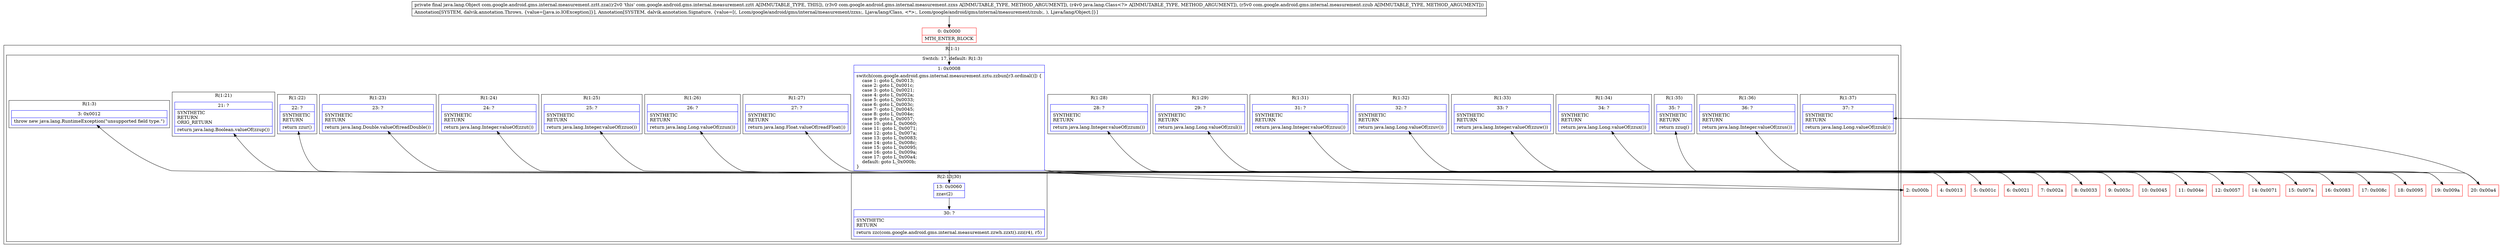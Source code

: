 digraph "CFG forcom.google.android.gms.internal.measurement.zztt.zza(Lcom\/google\/android\/gms\/internal\/measurement\/zzxs;Ljava\/lang\/Class;Lcom\/google\/android\/gms\/internal\/measurement\/zzub;)Ljava\/lang\/Object;" {
subgraph cluster_Region_57679245 {
label = "R(1:1)";
node [shape=record,color=blue];
subgraph cluster_SwitchRegion_207002392 {
label = "Switch: 17, default: R(1:3)";
node [shape=record,color=blue];
Node_1 [shape=record,label="{1\:\ 0x0008|switch(com.google.android.gms.internal.measurement.zztu.zzbun[r3.ordinal()]) \{\l    case 1: goto L_0x0013;\l    case 2: goto L_0x001c;\l    case 3: goto L_0x0021;\l    case 4: goto L_0x002a;\l    case 5: goto L_0x0033;\l    case 6: goto L_0x003c;\l    case 7: goto L_0x0045;\l    case 8: goto L_0x004e;\l    case 9: goto L_0x0057;\l    case 10: goto L_0x0060;\l    case 11: goto L_0x0071;\l    case 12: goto L_0x007a;\l    case 13: goto L_0x0083;\l    case 14: goto L_0x008c;\l    case 15: goto L_0x0095;\l    case 16: goto L_0x009a;\l    case 17: goto L_0x00a4;\l    default: goto L_0x000b;\l\}\l}"];
subgraph cluster_Region_227665036 {
label = "R(1:21)";
node [shape=record,color=blue];
Node_21 [shape=record,label="{21\:\ ?|SYNTHETIC\lRETURN\lORIG_RETURN\l|return java.lang.Boolean.valueOf(zzup())\l}"];
}
subgraph cluster_Region_18040296 {
label = "R(1:22)";
node [shape=record,color=blue];
Node_22 [shape=record,label="{22\:\ ?|SYNTHETIC\lRETURN\l|return zzur()\l}"];
}
subgraph cluster_Region_34384946 {
label = "R(1:23)";
node [shape=record,color=blue];
Node_23 [shape=record,label="{23\:\ ?|SYNTHETIC\lRETURN\l|return java.lang.Double.valueOf(readDouble())\l}"];
}
subgraph cluster_Region_985295152 {
label = "R(1:24)";
node [shape=record,color=blue];
Node_24 [shape=record,label="{24\:\ ?|SYNTHETIC\lRETURN\l|return java.lang.Integer.valueOf(zzut())\l}"];
}
subgraph cluster_Region_948785007 {
label = "R(1:25)";
node [shape=record,color=blue];
Node_25 [shape=record,label="{25\:\ ?|SYNTHETIC\lRETURN\l|return java.lang.Integer.valueOf(zzuo())\l}"];
}
subgraph cluster_Region_589984147 {
label = "R(1:26)";
node [shape=record,color=blue];
Node_26 [shape=record,label="{26\:\ ?|SYNTHETIC\lRETURN\l|return java.lang.Long.valueOf(zzun())\l}"];
}
subgraph cluster_Region_1151350008 {
label = "R(1:27)";
node [shape=record,color=blue];
Node_27 [shape=record,label="{27\:\ ?|SYNTHETIC\lRETURN\l|return java.lang.Float.valueOf(readFloat())\l}"];
}
subgraph cluster_Region_758785717 {
label = "R(1:28)";
node [shape=record,color=blue];
Node_28 [shape=record,label="{28\:\ ?|SYNTHETIC\lRETURN\l|return java.lang.Integer.valueOf(zzum())\l}"];
}
subgraph cluster_Region_2141119050 {
label = "R(1:29)";
node [shape=record,color=blue];
Node_29 [shape=record,label="{29\:\ ?|SYNTHETIC\lRETURN\l|return java.lang.Long.valueOf(zzul())\l}"];
}
subgraph cluster_Region_264807107 {
label = "R(2:13|30)";
node [shape=record,color=blue];
Node_13 [shape=record,label="{13\:\ 0x0060|zzav(2)\l}"];
Node_30 [shape=record,label="{30\:\ ?|SYNTHETIC\lRETURN\l|return zzc(com.google.android.gms.internal.measurement.zzwh.zzxt().zzi(r4), r5)\l}"];
}
subgraph cluster_Region_1250574390 {
label = "R(1:31)";
node [shape=record,color=blue];
Node_31 [shape=record,label="{31\:\ ?|SYNTHETIC\lRETURN\l|return java.lang.Integer.valueOf(zzuu())\l}"];
}
subgraph cluster_Region_913954908 {
label = "R(1:32)";
node [shape=record,color=blue];
Node_32 [shape=record,label="{32\:\ ?|SYNTHETIC\lRETURN\l|return java.lang.Long.valueOf(zzuv())\l}"];
}
subgraph cluster_Region_1048436843 {
label = "R(1:33)";
node [shape=record,color=blue];
Node_33 [shape=record,label="{33\:\ ?|SYNTHETIC\lRETURN\l|return java.lang.Integer.valueOf(zzuw())\l}"];
}
subgraph cluster_Region_1953076189 {
label = "R(1:34)";
node [shape=record,color=blue];
Node_34 [shape=record,label="{34\:\ ?|SYNTHETIC\lRETURN\l|return java.lang.Long.valueOf(zzux())\l}"];
}
subgraph cluster_Region_1819993750 {
label = "R(1:35)";
node [shape=record,color=blue];
Node_35 [shape=record,label="{35\:\ ?|SYNTHETIC\lRETURN\l|return zzuq()\l}"];
}
subgraph cluster_Region_339310717 {
label = "R(1:36)";
node [shape=record,color=blue];
Node_36 [shape=record,label="{36\:\ ?|SYNTHETIC\lRETURN\l|return java.lang.Integer.valueOf(zzus())\l}"];
}
subgraph cluster_Region_1159117865 {
label = "R(1:37)";
node [shape=record,color=blue];
Node_37 [shape=record,label="{37\:\ ?|SYNTHETIC\lRETURN\l|return java.lang.Long.valueOf(zzuk())\l}"];
}
subgraph cluster_Region_2111387693 {
label = "R(1:3)";
node [shape=record,color=blue];
Node_3 [shape=record,label="{3\:\ 0x0012|throw new java.lang.RuntimeException(\"unsupported field type.\")\l}"];
}
}
}
Node_0 [shape=record,color=red,label="{0\:\ 0x0000|MTH_ENTER_BLOCK\l}"];
Node_2 [shape=record,color=red,label="{2\:\ 0x000b}"];
Node_4 [shape=record,color=red,label="{4\:\ 0x0013}"];
Node_5 [shape=record,color=red,label="{5\:\ 0x001c}"];
Node_6 [shape=record,color=red,label="{6\:\ 0x0021}"];
Node_7 [shape=record,color=red,label="{7\:\ 0x002a}"];
Node_8 [shape=record,color=red,label="{8\:\ 0x0033}"];
Node_9 [shape=record,color=red,label="{9\:\ 0x003c}"];
Node_10 [shape=record,color=red,label="{10\:\ 0x0045}"];
Node_11 [shape=record,color=red,label="{11\:\ 0x004e}"];
Node_12 [shape=record,color=red,label="{12\:\ 0x0057}"];
Node_14 [shape=record,color=red,label="{14\:\ 0x0071}"];
Node_15 [shape=record,color=red,label="{15\:\ 0x007a}"];
Node_16 [shape=record,color=red,label="{16\:\ 0x0083}"];
Node_17 [shape=record,color=red,label="{17\:\ 0x008c}"];
Node_18 [shape=record,color=red,label="{18\:\ 0x0095}"];
Node_19 [shape=record,color=red,label="{19\:\ 0x009a}"];
Node_20 [shape=record,color=red,label="{20\:\ 0x00a4}"];
MethodNode[shape=record,label="{private final java.lang.Object com.google.android.gms.internal.measurement.zztt.zza((r2v0 'this' com.google.android.gms.internal.measurement.zztt A[IMMUTABLE_TYPE, THIS]), (r3v0 com.google.android.gms.internal.measurement.zzxs A[IMMUTABLE_TYPE, METHOD_ARGUMENT]), (r4v0 java.lang.Class\<?\> A[IMMUTABLE_TYPE, METHOD_ARGUMENT]), (r5v0 com.google.android.gms.internal.measurement.zzub A[IMMUTABLE_TYPE, METHOD_ARGUMENT]))  | Annotation[SYSTEM, dalvik.annotation.Throws, \{value=[java.io.IOException]\}], Annotation[SYSTEM, dalvik.annotation.Signature, \{value=[(, Lcom\/google\/android\/gms\/internal\/measurement\/zzxs;, Ljava\/lang\/Class, \<*\>;, Lcom\/google\/android\/gms\/internal\/measurement\/zzub;, ), Ljava\/lang\/Object;]\}]\l}"];
MethodNode -> Node_0;
Node_1 -> Node_2;
Node_1 -> Node_4;
Node_1 -> Node_5;
Node_1 -> Node_6;
Node_1 -> Node_7;
Node_1 -> Node_8;
Node_1 -> Node_9;
Node_1 -> Node_10;
Node_1 -> Node_11;
Node_1 -> Node_12;
Node_1 -> Node_13;
Node_1 -> Node_14;
Node_1 -> Node_15;
Node_1 -> Node_16;
Node_1 -> Node_17;
Node_1 -> Node_18;
Node_1 -> Node_19;
Node_1 -> Node_20;
Node_13 -> Node_30;
Node_0 -> Node_1;
Node_2 -> Node_3;
Node_4 -> Node_21;
Node_5 -> Node_22;
Node_6 -> Node_23;
Node_7 -> Node_24;
Node_8 -> Node_25;
Node_9 -> Node_26;
Node_10 -> Node_27;
Node_11 -> Node_28;
Node_12 -> Node_29;
Node_14 -> Node_31;
Node_15 -> Node_32;
Node_16 -> Node_33;
Node_17 -> Node_34;
Node_18 -> Node_35;
Node_19 -> Node_36;
Node_20 -> Node_37;
}

